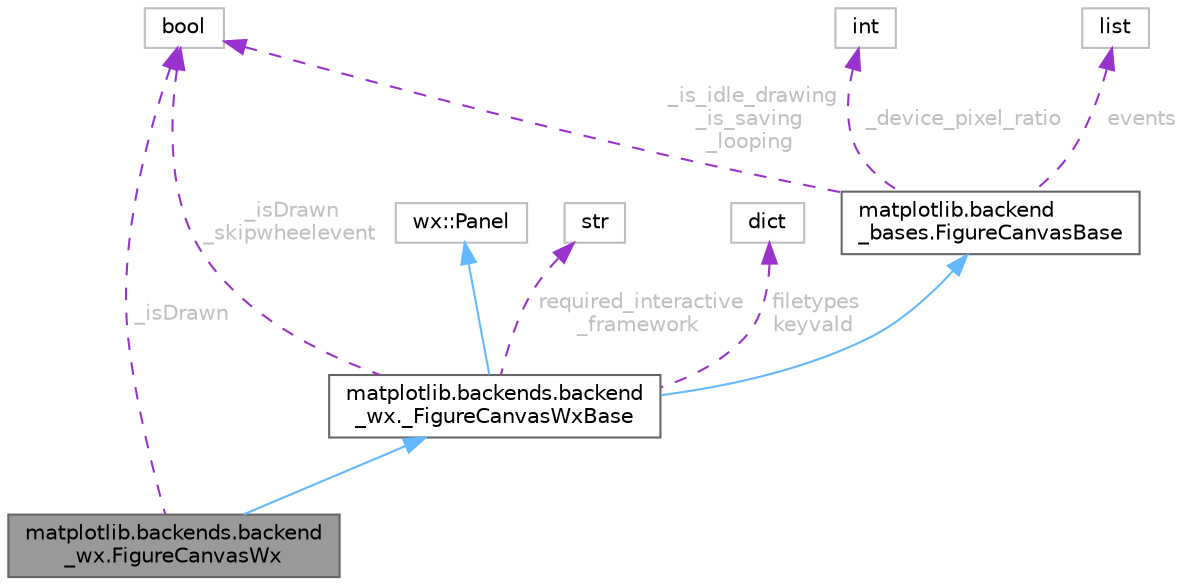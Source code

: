digraph "matplotlib.backends.backend_wx.FigureCanvasWx"
{
 // LATEX_PDF_SIZE
  bgcolor="transparent";
  edge [fontname=Helvetica,fontsize=10,labelfontname=Helvetica,labelfontsize=10];
  node [fontname=Helvetica,fontsize=10,shape=box,height=0.2,width=0.4];
  Node1 [id="Node000001",label="matplotlib.backends.backend\l_wx.FigureCanvasWx",height=0.2,width=0.4,color="gray40", fillcolor="grey60", style="filled", fontcolor="black",tooltip=" "];
  Node2 -> Node1 [id="edge1_Node000001_Node000002",dir="back",color="steelblue1",style="solid",tooltip=" "];
  Node2 [id="Node000002",label="matplotlib.backends.backend\l_wx._FigureCanvasWxBase",height=0.2,width=0.4,color="gray40", fillcolor="white", style="filled",URL="$d7/d30/classmatplotlib_1_1backends_1_1backend__wx_1_1__FigureCanvasWxBase.html",tooltip=" "];
  Node3 -> Node2 [id="edge2_Node000002_Node000003",dir="back",color="steelblue1",style="solid",tooltip=" "];
  Node3 [id="Node000003",label="matplotlib.backend\l_bases.FigureCanvasBase",height=0.2,width=0.4,color="gray40", fillcolor="white", style="filled",URL="$d9/d5f/classmatplotlib_1_1backend__bases_1_1FigureCanvasBase.html",tooltip=" "];
  Node4 -> Node3 [id="edge3_Node000003_Node000004",dir="back",color="darkorchid3",style="dashed",tooltip=" ",label=" events",fontcolor="grey" ];
  Node4 [id="Node000004",label="list",height=0.2,width=0.4,color="grey75", fillcolor="white", style="filled",tooltip=" "];
  Node5 -> Node3 [id="edge4_Node000003_Node000005",dir="back",color="darkorchid3",style="dashed",tooltip=" ",label=" _is_idle_drawing\n_is_saving\n_looping",fontcolor="grey" ];
  Node5 [id="Node000005",label="bool",height=0.2,width=0.4,color="grey75", fillcolor="white", style="filled",tooltip=" "];
  Node6 -> Node3 [id="edge5_Node000003_Node000006",dir="back",color="darkorchid3",style="dashed",tooltip=" ",label=" _device_pixel_ratio",fontcolor="grey" ];
  Node6 [id="Node000006",label="int",height=0.2,width=0.4,color="grey75", fillcolor="white", style="filled",tooltip=" "];
  Node7 -> Node2 [id="edge6_Node000002_Node000007",dir="back",color="steelblue1",style="solid",tooltip=" "];
  Node7 [id="Node000007",label="wx::Panel",height=0.2,width=0.4,color="grey75", fillcolor="white", style="filled",tooltip=" "];
  Node8 -> Node2 [id="edge7_Node000002_Node000008",dir="back",color="darkorchid3",style="dashed",tooltip=" ",label=" required_interactive\l_framework",fontcolor="grey" ];
  Node8 [id="Node000008",label="str",height=0.2,width=0.4,color="grey75", fillcolor="white", style="filled",tooltip=" "];
  Node9 -> Node2 [id="edge8_Node000002_Node000009",dir="back",color="darkorchid3",style="dashed",tooltip=" ",label=" filetypes\nkeyvald",fontcolor="grey" ];
  Node9 [id="Node000009",label="dict",height=0.2,width=0.4,color="grey75", fillcolor="white", style="filled",tooltip=" "];
  Node5 -> Node2 [id="edge9_Node000002_Node000005",dir="back",color="darkorchid3",style="dashed",tooltip=" ",label=" _isDrawn\n_skipwheelevent",fontcolor="grey" ];
  Node5 -> Node1 [id="edge10_Node000001_Node000005",dir="back",color="darkorchid3",style="dashed",tooltip=" ",label=" _isDrawn",fontcolor="grey" ];
}
